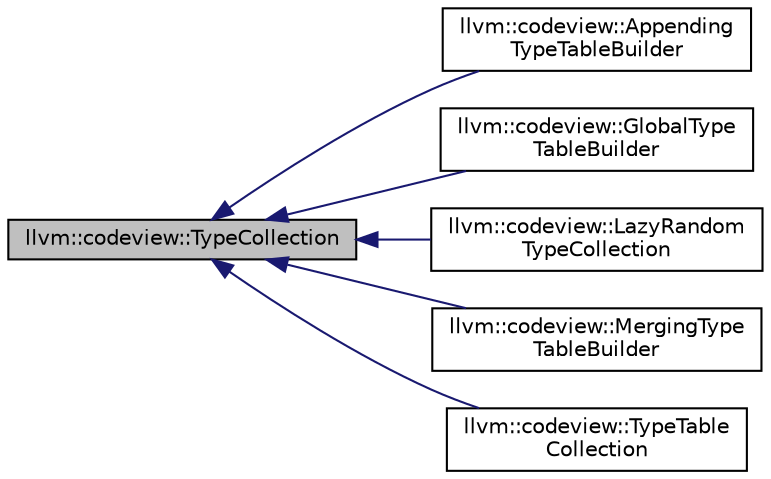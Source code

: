 digraph "llvm::codeview::TypeCollection"
{
 // LATEX_PDF_SIZE
  bgcolor="transparent";
  edge [fontname="Helvetica",fontsize="10",labelfontname="Helvetica",labelfontsize="10"];
  node [fontname="Helvetica",fontsize="10",shape="box"];
  rankdir="LR";
  Node1 [label="llvm::codeview::TypeCollection",height=0.2,width=0.4,color="black", fillcolor="grey75", style="filled", fontcolor="black",tooltip=" "];
  Node1 -> Node2 [dir="back",color="midnightblue",fontsize="10",style="solid",fontname="Helvetica"];
  Node2 [label="llvm::codeview::Appending\lTypeTableBuilder",height=0.2,width=0.4,color="black",URL="$classllvm_1_1codeview_1_1AppendingTypeTableBuilder.html",tooltip=" "];
  Node1 -> Node3 [dir="back",color="midnightblue",fontsize="10",style="solid",fontname="Helvetica"];
  Node3 [label="llvm::codeview::GlobalType\lTableBuilder",height=0.2,width=0.4,color="black",URL="$classllvm_1_1codeview_1_1GlobalTypeTableBuilder.html",tooltip=" "];
  Node1 -> Node4 [dir="back",color="midnightblue",fontsize="10",style="solid",fontname="Helvetica"];
  Node4 [label="llvm::codeview::LazyRandom\lTypeCollection",height=0.2,width=0.4,color="black",URL="$classllvm_1_1codeview_1_1LazyRandomTypeCollection.html",tooltip="Provides amortized O(1) random access to a CodeView type stream."];
  Node1 -> Node5 [dir="back",color="midnightblue",fontsize="10",style="solid",fontname="Helvetica"];
  Node5 [label="llvm::codeview::MergingType\lTableBuilder",height=0.2,width=0.4,color="black",URL="$classllvm_1_1codeview_1_1MergingTypeTableBuilder.html",tooltip=" "];
  Node1 -> Node6 [dir="back",color="midnightblue",fontsize="10",style="solid",fontname="Helvetica"];
  Node6 [label="llvm::codeview::TypeTable\lCollection",height=0.2,width=0.4,color="black",URL="$classllvm_1_1codeview_1_1TypeTableCollection.html",tooltip=" "];
}
